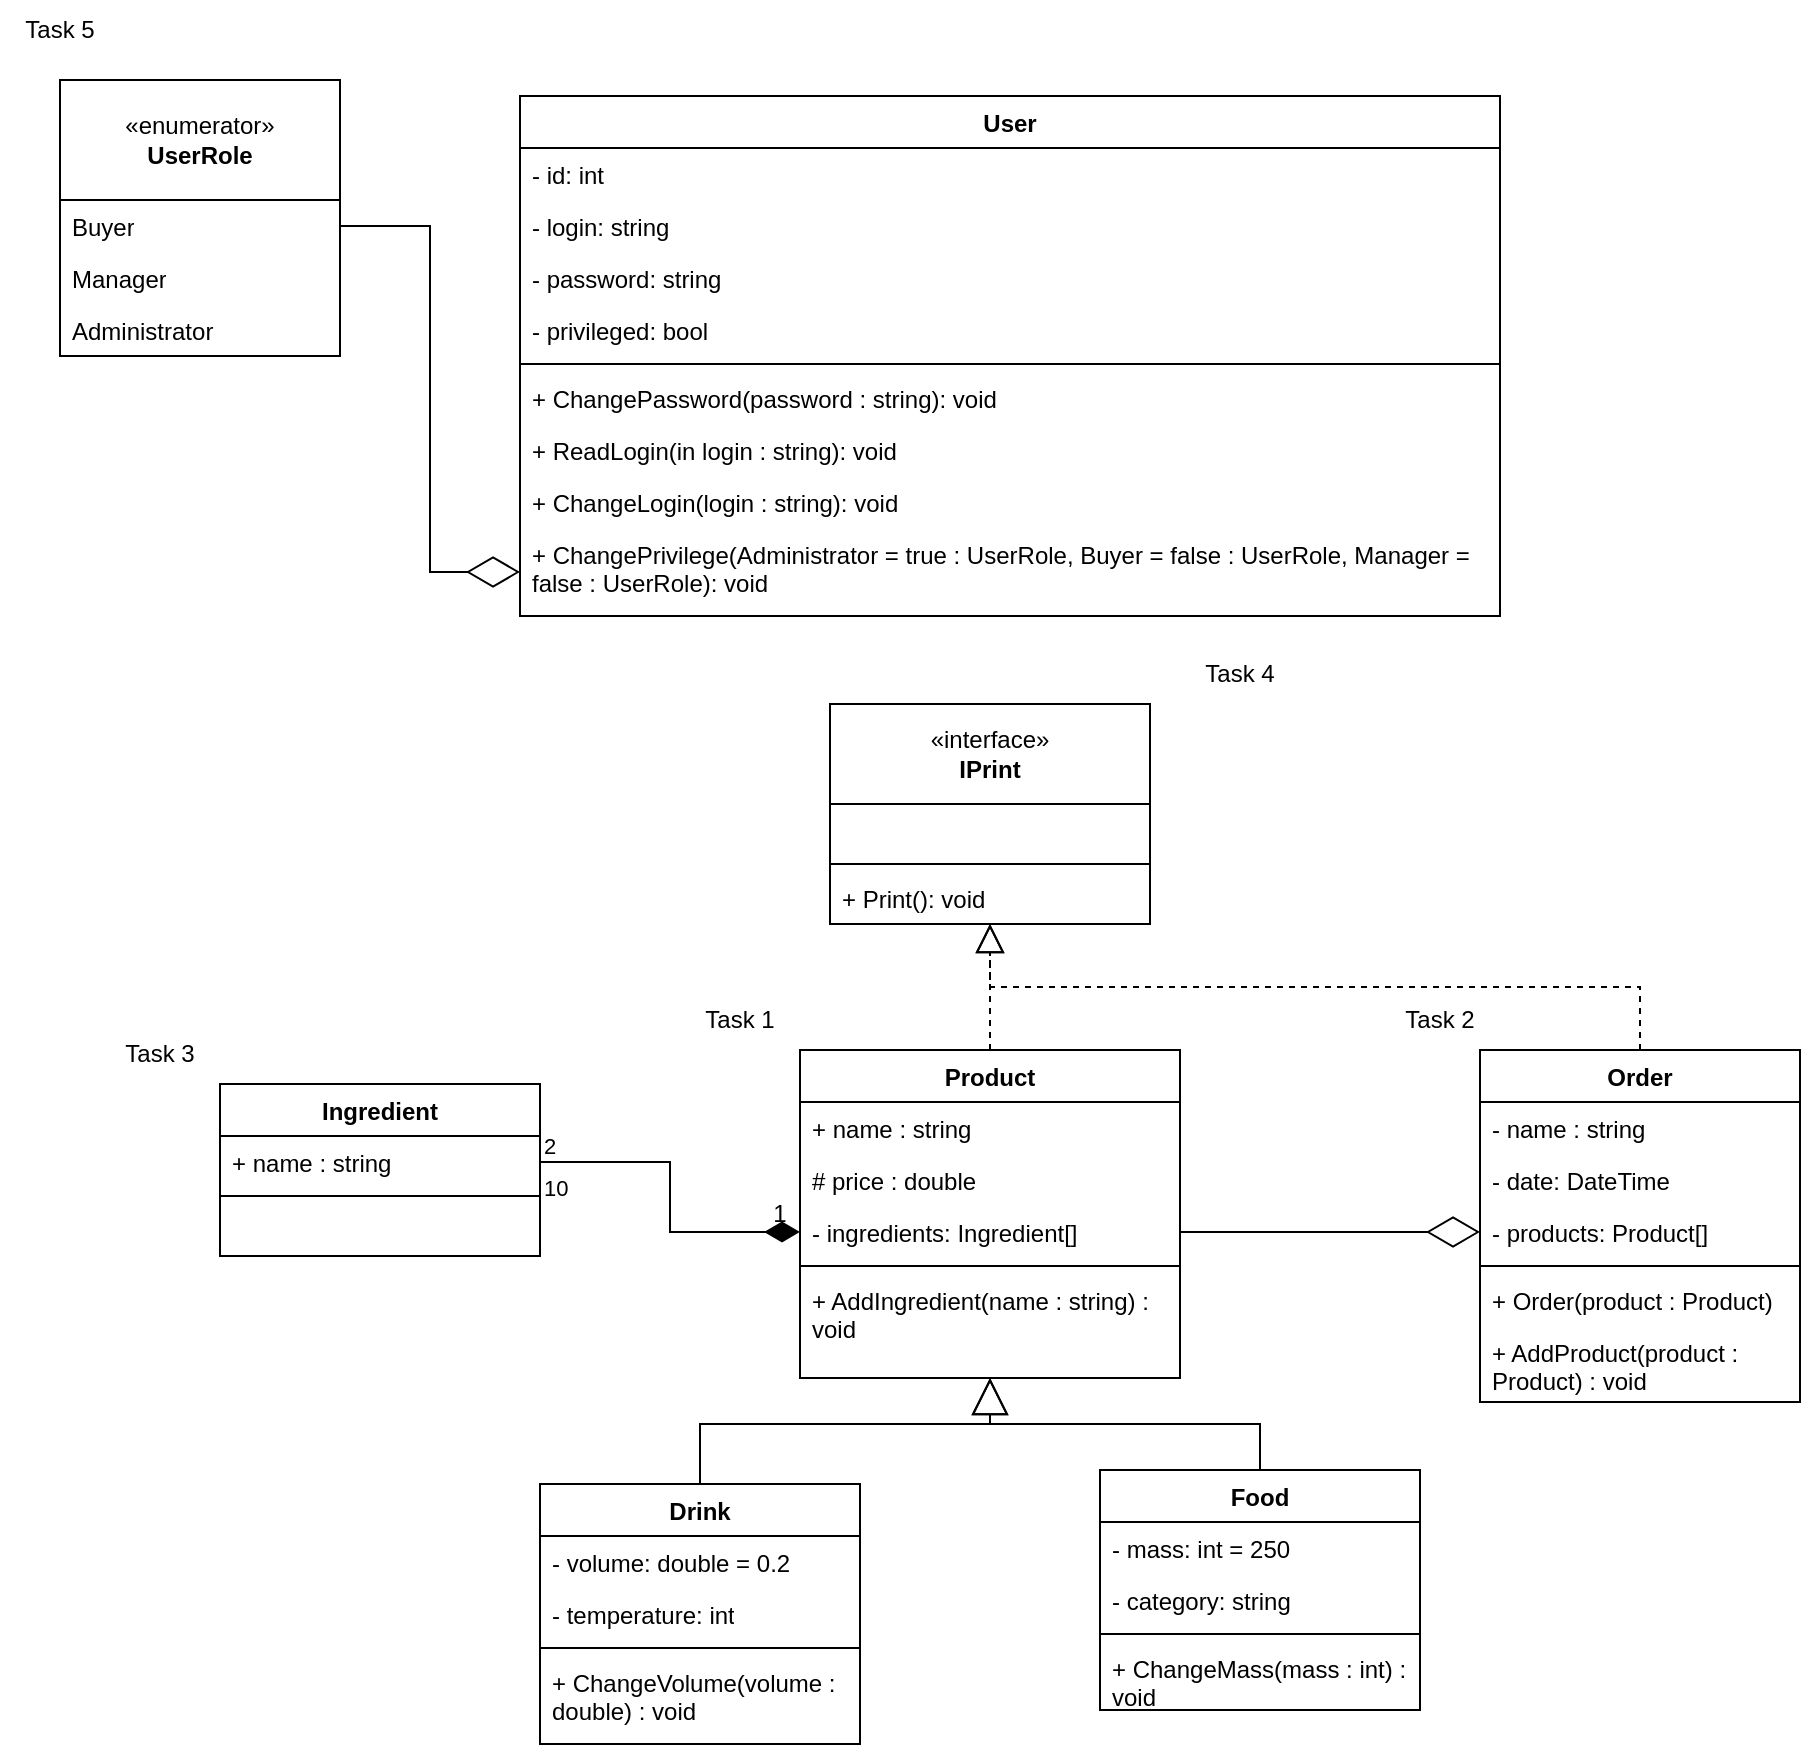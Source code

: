 <mxfile version="23.1.5" type="device">
  <diagram name="Page-1" id="9f46799a-70d6-7492-0946-bef42562c5a5">
    <mxGraphModel dx="1195" dy="1553" grid="1" gridSize="10" guides="1" tooltips="1" connect="1" arrows="1" fold="1" page="1" pageScale="1" pageWidth="1100" pageHeight="850" background="none" math="0" shadow="0">
      <root>
        <mxCell id="0" />
        <mxCell id="1" parent="0" />
        <mxCell id="tjgJbyU3yGhqzwC-RiRf-1" value="Product" style="swimlane;fontStyle=1;align=center;verticalAlign=top;childLayout=stackLayout;horizontal=1;startSize=26;horizontalStack=0;resizeParent=1;resizeParentMax=0;resizeLast=0;collapsible=1;marginBottom=0;whiteSpace=wrap;html=1;" parent="1" vertex="1">
          <mxGeometry x="410" y="153" width="190" height="164" as="geometry" />
        </mxCell>
        <mxCell id="tjgJbyU3yGhqzwC-RiRf-2" value="+ name : string" style="text;strokeColor=none;fillColor=none;align=left;verticalAlign=top;spacingLeft=4;spacingRight=4;overflow=hidden;rotatable=0;points=[[0,0.5],[1,0.5]];portConstraint=eastwest;whiteSpace=wrap;html=1;" parent="tjgJbyU3yGhqzwC-RiRf-1" vertex="1">
          <mxGeometry y="26" width="190" height="26" as="geometry" />
        </mxCell>
        <mxCell id="tjgJbyU3yGhqzwC-RiRf-5" value="# price : double" style="text;strokeColor=none;fillColor=none;align=left;verticalAlign=top;spacingLeft=4;spacingRight=4;overflow=hidden;rotatable=0;points=[[0,0.5],[1,0.5]];portConstraint=eastwest;whiteSpace=wrap;html=1;" parent="tjgJbyU3yGhqzwC-RiRf-1" vertex="1">
          <mxGeometry y="52" width="190" height="26" as="geometry" />
        </mxCell>
        <mxCell id="tjgJbyU3yGhqzwC-RiRf-71" value="- ingredients: Ingredient[]" style="text;strokeColor=none;fillColor=none;align=left;verticalAlign=top;spacingLeft=4;spacingRight=4;overflow=hidden;rotatable=0;points=[[0,0.5],[1,0.5]];portConstraint=eastwest;whiteSpace=wrap;html=1;" parent="tjgJbyU3yGhqzwC-RiRf-1" vertex="1">
          <mxGeometry y="78" width="190" height="26" as="geometry" />
        </mxCell>
        <mxCell id="tjgJbyU3yGhqzwC-RiRf-3" value="" style="line;strokeWidth=1;fillColor=none;align=left;verticalAlign=middle;spacingTop=-1;spacingLeft=3;spacingRight=3;rotatable=0;labelPosition=right;points=[];portConstraint=eastwest;strokeColor=inherit;" parent="tjgJbyU3yGhqzwC-RiRf-1" vertex="1">
          <mxGeometry y="104" width="190" height="8" as="geometry" />
        </mxCell>
        <mxCell id="tjgJbyU3yGhqzwC-RiRf-63" value="+ AddIngredient(name : string) : void" style="text;strokeColor=none;fillColor=none;align=left;verticalAlign=top;spacingLeft=4;spacingRight=4;overflow=hidden;rotatable=0;points=[[0,0.5],[1,0.5]];portConstraint=eastwest;whiteSpace=wrap;html=1;" parent="tjgJbyU3yGhqzwC-RiRf-1" vertex="1">
          <mxGeometry y="112" width="190" height="50" as="geometry" />
        </mxCell>
        <mxCell id="tjgJbyU3yGhqzwC-RiRf-35" value="&amp;nbsp;" style="text;strokeColor=none;fillColor=none;align=left;verticalAlign=top;spacingLeft=4;spacingRight=4;overflow=hidden;rotatable=0;points=[[0,0.5],[1,0.5]];portConstraint=eastwest;whiteSpace=wrap;html=1;" parent="tjgJbyU3yGhqzwC-RiRf-1" vertex="1">
          <mxGeometry y="162" width="190" height="2" as="geometry" />
        </mxCell>
        <mxCell id="tjgJbyU3yGhqzwC-RiRf-6" value="Food" style="swimlane;fontStyle=1;align=center;verticalAlign=top;childLayout=stackLayout;horizontal=1;startSize=26;horizontalStack=0;resizeParent=1;resizeParentMax=0;resizeLast=0;collapsible=1;marginBottom=0;whiteSpace=wrap;html=1;" parent="1" vertex="1">
          <mxGeometry x="560" y="363" width="160" height="120" as="geometry" />
        </mxCell>
        <mxCell id="tjgJbyU3yGhqzwC-RiRf-7" value="- mass: int = 250" style="text;strokeColor=none;fillColor=none;align=left;verticalAlign=top;spacingLeft=4;spacingRight=4;overflow=hidden;rotatable=0;points=[[0,0.5],[1,0.5]];portConstraint=eastwest;whiteSpace=wrap;html=1;" parent="tjgJbyU3yGhqzwC-RiRf-6" vertex="1">
          <mxGeometry y="26" width="160" height="26" as="geometry" />
        </mxCell>
        <mxCell id="tjgJbyU3yGhqzwC-RiRf-15" value="- category: string" style="text;strokeColor=none;fillColor=none;align=left;verticalAlign=top;spacingLeft=4;spacingRight=4;overflow=hidden;rotatable=0;points=[[0,0.5],[1,0.5]];portConstraint=eastwest;whiteSpace=wrap;html=1;" parent="tjgJbyU3yGhqzwC-RiRf-6" vertex="1">
          <mxGeometry y="52" width="160" height="26" as="geometry" />
        </mxCell>
        <mxCell id="tjgJbyU3yGhqzwC-RiRf-8" value="" style="line;strokeWidth=1;fillColor=none;align=left;verticalAlign=middle;spacingTop=-1;spacingLeft=3;spacingRight=3;rotatable=0;labelPosition=right;points=[];portConstraint=eastwest;strokeColor=inherit;" parent="tjgJbyU3yGhqzwC-RiRf-6" vertex="1">
          <mxGeometry y="78" width="160" height="8" as="geometry" />
        </mxCell>
        <mxCell id="tjgJbyU3yGhqzwC-RiRf-28" value="+ ChangeMass(mass : int) : void" style="text;strokeColor=none;fillColor=none;align=left;verticalAlign=top;spacingLeft=4;spacingRight=4;overflow=hidden;rotatable=0;points=[[0,0.5],[1,0.5]];portConstraint=eastwest;whiteSpace=wrap;html=1;" parent="tjgJbyU3yGhqzwC-RiRf-6" vertex="1">
          <mxGeometry y="86" width="160" height="34" as="geometry" />
        </mxCell>
        <mxCell id="tjgJbyU3yGhqzwC-RiRf-14" value="" style="endArrow=block;endSize=16;endFill=0;html=1;rounded=0;entryX=0.5;entryY=1;entryDx=0;entryDy=0;exitX=0.5;exitY=0;exitDx=0;exitDy=0;edgeStyle=orthogonalEdgeStyle;" parent="1" source="tjgJbyU3yGhqzwC-RiRf-6" target="tjgJbyU3yGhqzwC-RiRf-1" edge="1">
          <mxGeometry width="160" relative="1" as="geometry">
            <mxPoint x="390" y="330" as="sourcePoint" />
            <mxPoint x="550" y="330" as="targetPoint" />
          </mxGeometry>
        </mxCell>
        <mxCell id="tjgJbyU3yGhqzwC-RiRf-16" value="Drink" style="swimlane;fontStyle=1;align=center;verticalAlign=top;childLayout=stackLayout;horizontal=1;startSize=26;horizontalStack=0;resizeParent=1;resizeParentMax=0;resizeLast=0;collapsible=1;marginBottom=0;whiteSpace=wrap;html=1;" parent="1" vertex="1">
          <mxGeometry x="280" y="370" width="160" height="130" as="geometry" />
        </mxCell>
        <mxCell id="tjgJbyU3yGhqzwC-RiRf-17" value="- volume: double = 0.2" style="text;strokeColor=none;fillColor=none;align=left;verticalAlign=top;spacingLeft=4;spacingRight=4;overflow=hidden;rotatable=0;points=[[0,0.5],[1,0.5]];portConstraint=eastwest;whiteSpace=wrap;html=1;" parent="tjgJbyU3yGhqzwC-RiRf-16" vertex="1">
          <mxGeometry y="26" width="160" height="26" as="geometry" />
        </mxCell>
        <mxCell id="tjgJbyU3yGhqzwC-RiRf-21" value="- temperature: int" style="text;strokeColor=none;fillColor=none;align=left;verticalAlign=top;spacingLeft=4;spacingRight=4;overflow=hidden;rotatable=0;points=[[0,0.5],[1,0.5]];portConstraint=eastwest;whiteSpace=wrap;html=1;" parent="tjgJbyU3yGhqzwC-RiRf-16" vertex="1">
          <mxGeometry y="52" width="160" height="26" as="geometry" />
        </mxCell>
        <mxCell id="tjgJbyU3yGhqzwC-RiRf-18" value="" style="line;strokeWidth=1;fillColor=none;align=left;verticalAlign=middle;spacingTop=-1;spacingLeft=3;spacingRight=3;rotatable=0;labelPosition=right;points=[];portConstraint=eastwest;strokeColor=inherit;" parent="tjgJbyU3yGhqzwC-RiRf-16" vertex="1">
          <mxGeometry y="78" width="160" height="8" as="geometry" />
        </mxCell>
        <mxCell id="tjgJbyU3yGhqzwC-RiRf-27" value="+ ChangeVolume(volume : double) : void" style="text;strokeColor=none;fillColor=none;align=left;verticalAlign=top;spacingLeft=4;spacingRight=4;overflow=hidden;rotatable=0;points=[[0,0.5],[1,0.5]];portConstraint=eastwest;whiteSpace=wrap;html=1;" parent="tjgJbyU3yGhqzwC-RiRf-16" vertex="1">
          <mxGeometry y="86" width="160" height="44" as="geometry" />
        </mxCell>
        <mxCell id="tjgJbyU3yGhqzwC-RiRf-20" value="" style="endArrow=block;endSize=16;endFill=0;html=1;rounded=0;exitX=0.5;exitY=0;exitDx=0;exitDy=0;entryX=0.5;entryY=1;entryDx=0;entryDy=0;edgeStyle=orthogonalEdgeStyle;" parent="1" source="tjgJbyU3yGhqzwC-RiRf-16" target="tjgJbyU3yGhqzwC-RiRf-1" edge="1">
          <mxGeometry width="160" relative="1" as="geometry">
            <mxPoint x="320" y="300" as="sourcePoint" />
            <mxPoint x="480" y="300" as="targetPoint" />
            <Array as="points">
              <mxPoint x="360" y="340" />
              <mxPoint x="505" y="340" />
            </Array>
          </mxGeometry>
        </mxCell>
        <mxCell id="tjgJbyU3yGhqzwC-RiRf-29" value="Task 1" style="text;html=1;align=center;verticalAlign=middle;whiteSpace=wrap;rounded=0;" parent="1" vertex="1">
          <mxGeometry x="350" y="123" width="60" height="30" as="geometry" />
        </mxCell>
        <mxCell id="tjgJbyU3yGhqzwC-RiRf-31" value="Order" style="swimlane;fontStyle=1;align=center;verticalAlign=top;childLayout=stackLayout;horizontal=1;startSize=26;horizontalStack=0;resizeParent=1;resizeParentMax=0;resizeLast=0;collapsible=1;marginBottom=0;whiteSpace=wrap;html=1;" parent="1" vertex="1">
          <mxGeometry x="750" y="153" width="160" height="176" as="geometry" />
        </mxCell>
        <mxCell id="tjgJbyU3yGhqzwC-RiRf-32" value="- name : string" style="text;strokeColor=none;fillColor=none;align=left;verticalAlign=top;spacingLeft=4;spacingRight=4;overflow=hidden;rotatable=0;points=[[0,0.5],[1,0.5]];portConstraint=eastwest;whiteSpace=wrap;html=1;" parent="tjgJbyU3yGhqzwC-RiRf-31" vertex="1">
          <mxGeometry y="26" width="160" height="26" as="geometry" />
        </mxCell>
        <mxCell id="tjgJbyU3yGhqzwC-RiRf-36" value="- date: DateTime" style="text;strokeColor=none;fillColor=none;align=left;verticalAlign=top;spacingLeft=4;spacingRight=4;overflow=hidden;rotatable=0;points=[[0,0.5],[1,0.5]];portConstraint=eastwest;whiteSpace=wrap;html=1;" parent="tjgJbyU3yGhqzwC-RiRf-31" vertex="1">
          <mxGeometry y="52" width="160" height="26" as="geometry" />
        </mxCell>
        <mxCell id="tjgJbyU3yGhqzwC-RiRf-37" value="- products: Product[]" style="text;strokeColor=none;fillColor=none;align=left;verticalAlign=top;spacingLeft=4;spacingRight=4;overflow=hidden;rotatable=0;points=[[0,0.5],[1,0.5]];portConstraint=eastwest;whiteSpace=wrap;html=1;" parent="tjgJbyU3yGhqzwC-RiRf-31" vertex="1">
          <mxGeometry y="78" width="160" height="26" as="geometry" />
        </mxCell>
        <mxCell id="tjgJbyU3yGhqzwC-RiRf-33" value="" style="line;strokeWidth=1;fillColor=none;align=left;verticalAlign=middle;spacingTop=-1;spacingLeft=3;spacingRight=3;rotatable=0;labelPosition=right;points=[];portConstraint=eastwest;strokeColor=inherit;" parent="tjgJbyU3yGhqzwC-RiRf-31" vertex="1">
          <mxGeometry y="104" width="160" height="8" as="geometry" />
        </mxCell>
        <mxCell id="tjgJbyU3yGhqzwC-RiRf-50" value="+ Order(product : Product)" style="text;strokeColor=none;fillColor=none;align=left;verticalAlign=top;spacingLeft=4;spacingRight=4;overflow=hidden;rotatable=0;points=[[0,0.5],[1,0.5]];portConstraint=eastwest;whiteSpace=wrap;html=1;" parent="tjgJbyU3yGhqzwC-RiRf-31" vertex="1">
          <mxGeometry y="112" width="160" height="26" as="geometry" />
        </mxCell>
        <mxCell id="tjgJbyU3yGhqzwC-RiRf-45" value="+ AddProduct(product : Product) : void" style="text;strokeColor=none;fillColor=none;align=left;verticalAlign=top;spacingLeft=4;spacingRight=4;overflow=hidden;rotatable=0;points=[[0,0.5],[1,0.5]];portConstraint=eastwest;whiteSpace=wrap;html=1;" parent="tjgJbyU3yGhqzwC-RiRf-31" vertex="1">
          <mxGeometry y="138" width="160" height="38" as="geometry" />
        </mxCell>
        <mxCell id="tjgJbyU3yGhqzwC-RiRf-51" value="Task 2" style="text;html=1;align=center;verticalAlign=middle;whiteSpace=wrap;rounded=0;" parent="1" vertex="1">
          <mxGeometry x="700" y="123" width="60" height="30" as="geometry" />
        </mxCell>
        <mxCell id="tjgJbyU3yGhqzwC-RiRf-52" value="Ingredient" style="swimlane;fontStyle=1;align=center;verticalAlign=top;childLayout=stackLayout;horizontal=1;startSize=26;horizontalStack=0;resizeParent=1;resizeParentMax=0;resizeLast=0;collapsible=1;marginBottom=0;whiteSpace=wrap;html=1;" parent="1" vertex="1">
          <mxGeometry x="120" y="170" width="160" height="86" as="geometry" />
        </mxCell>
        <mxCell id="tjgJbyU3yGhqzwC-RiRf-53" value="+ name : string" style="text;strokeColor=none;fillColor=none;align=left;verticalAlign=top;spacingLeft=4;spacingRight=4;overflow=hidden;rotatable=0;points=[[0,0.5],[1,0.5]];portConstraint=eastwest;whiteSpace=wrap;html=1;" parent="tjgJbyU3yGhqzwC-RiRf-52" vertex="1">
          <mxGeometry y="26" width="160" height="26" as="geometry" />
        </mxCell>
        <mxCell id="tjgJbyU3yGhqzwC-RiRf-54" value="" style="line;strokeWidth=1;fillColor=none;align=left;verticalAlign=middle;spacingTop=-1;spacingLeft=3;spacingRight=3;rotatable=0;labelPosition=right;points=[];portConstraint=eastwest;strokeColor=inherit;" parent="tjgJbyU3yGhqzwC-RiRf-52" vertex="1">
          <mxGeometry y="52" width="160" height="8" as="geometry" />
        </mxCell>
        <mxCell id="tjgJbyU3yGhqzwC-RiRf-55" value="&amp;nbsp;" style="text;strokeColor=none;fillColor=none;align=left;verticalAlign=top;spacingLeft=4;spacingRight=4;overflow=hidden;rotatable=0;points=[[0,0.5],[1,0.5]];portConstraint=eastwest;whiteSpace=wrap;html=1;" parent="tjgJbyU3yGhqzwC-RiRf-52" vertex="1">
          <mxGeometry y="60" width="160" height="26" as="geometry" />
        </mxCell>
        <mxCell id="tjgJbyU3yGhqzwC-RiRf-66" value="Task 3" style="text;html=1;align=center;verticalAlign=middle;whiteSpace=wrap;rounded=0;" parent="1" vertex="1">
          <mxGeometry x="60" y="140" width="60" height="30" as="geometry" />
        </mxCell>
        <mxCell id="tjgJbyU3yGhqzwC-RiRf-72" value="" style="endArrow=diamondThin;endFill=0;endSize=24;html=1;rounded=0;exitX=1;exitY=0.5;exitDx=0;exitDy=0;entryX=0;entryY=0.5;entryDx=0;entryDy=0;edgeStyle=orthogonalEdgeStyle;" parent="1" source="tjgJbyU3yGhqzwC-RiRf-71" target="tjgJbyU3yGhqzwC-RiRf-37" edge="1">
          <mxGeometry width="160" relative="1" as="geometry">
            <mxPoint x="600" y="260" as="sourcePoint" />
            <mxPoint x="760" y="260" as="targetPoint" />
          </mxGeometry>
        </mxCell>
        <mxCell id="tjgJbyU3yGhqzwC-RiRf-73" value="10" style="endArrow=diamondThin;endFill=1;html=1;edgeStyle=orthogonalEdgeStyle;align=left;verticalAlign=top;rounded=0;exitX=1;exitY=0.5;exitDx=0;exitDy=0;entryX=0;entryY=0.5;entryDx=0;entryDy=0;strokeWidth=1;startSize=6;endSize=15;" parent="1" source="tjgJbyU3yGhqzwC-RiRf-53" target="tjgJbyU3yGhqzwC-RiRf-71" edge="1">
          <mxGeometry x="-1" relative="1" as="geometry">
            <mxPoint x="260" y="300" as="sourcePoint" />
            <mxPoint x="420" y="300" as="targetPoint" />
          </mxGeometry>
        </mxCell>
        <mxCell id="tjgJbyU3yGhqzwC-RiRf-74" value="2" style="edgeLabel;resizable=0;html=1;align=left;verticalAlign=bottom;" parent="tjgJbyU3yGhqzwC-RiRf-73" connectable="0" vertex="1">
          <mxGeometry x="-1" relative="1" as="geometry" />
        </mxCell>
        <mxCell id="tjgJbyU3yGhqzwC-RiRf-75" value="1" style="text;html=1;align=center;verticalAlign=middle;whiteSpace=wrap;rounded=0;" parent="1" vertex="1">
          <mxGeometry x="380" y="220" width="40" height="30" as="geometry" />
        </mxCell>
        <mxCell id="tjgJbyU3yGhqzwC-RiRf-76" value="Classname" style="swimlane;fontStyle=1;align=center;verticalAlign=top;childLayout=stackLayout;horizontal=1;startSize=0;horizontalStack=0;resizeParent=1;resizeParentMax=0;resizeLast=0;collapsible=1;marginBottom=0;whiteSpace=wrap;html=1;" parent="1" vertex="1">
          <mxGeometry x="425" y="-20" width="160" height="110" as="geometry">
            <mxRectangle x="555" y="-60" width="100" height="30" as="alternateBounds" />
          </mxGeometry>
        </mxCell>
        <mxCell id="tjgJbyU3yGhqzwC-RiRf-80" value="«interface»&lt;br&gt;&lt;b&gt;IPrint&lt;/b&gt;" style="html=1;whiteSpace=wrap;" parent="tjgJbyU3yGhqzwC-RiRf-76" vertex="1">
          <mxGeometry width="160" height="50" as="geometry" />
        </mxCell>
        <mxCell id="tjgJbyU3yGhqzwC-RiRf-77" value="&amp;nbsp;" style="text;strokeColor=none;fillColor=none;align=left;verticalAlign=top;spacingLeft=4;spacingRight=4;overflow=hidden;rotatable=0;points=[[0,0.5],[1,0.5]];portConstraint=eastwest;whiteSpace=wrap;html=1;" parent="tjgJbyU3yGhqzwC-RiRf-76" vertex="1">
          <mxGeometry y="50" width="160" height="26" as="geometry" />
        </mxCell>
        <mxCell id="tjgJbyU3yGhqzwC-RiRf-78" value="" style="line;strokeWidth=1;fillColor=none;align=left;verticalAlign=middle;spacingTop=-1;spacingLeft=3;spacingRight=3;rotatable=0;labelPosition=right;points=[];portConstraint=eastwest;strokeColor=inherit;" parent="tjgJbyU3yGhqzwC-RiRf-76" vertex="1">
          <mxGeometry y="76" width="160" height="8" as="geometry" />
        </mxCell>
        <mxCell id="tjgJbyU3yGhqzwC-RiRf-79" value="+ Print(): void" style="text;strokeColor=none;fillColor=none;align=left;verticalAlign=top;spacingLeft=4;spacingRight=4;overflow=hidden;rotatable=0;points=[[0,0.5],[1,0.5]];portConstraint=eastwest;whiteSpace=wrap;html=1;" parent="tjgJbyU3yGhqzwC-RiRf-76" vertex="1">
          <mxGeometry y="84" width="160" height="26" as="geometry" />
        </mxCell>
        <mxCell id="tjgJbyU3yGhqzwC-RiRf-81" value="" style="endArrow=block;dashed=1;endFill=0;endSize=12;html=1;rounded=0;exitX=0.5;exitY=0;exitDx=0;exitDy=0;entryX=0.5;entryY=1;entryDx=0;entryDy=0;" parent="1" source="tjgJbyU3yGhqzwC-RiRf-1" target="tjgJbyU3yGhqzwC-RiRf-76" edge="1">
          <mxGeometry width="160" relative="1" as="geometry">
            <mxPoint x="460" y="110" as="sourcePoint" />
            <mxPoint x="620" y="110" as="targetPoint" />
          </mxGeometry>
        </mxCell>
        <mxCell id="tjgJbyU3yGhqzwC-RiRf-82" value="" style="endArrow=block;dashed=1;endFill=0;endSize=12;html=1;rounded=0;exitX=0.5;exitY=0;exitDx=0;exitDy=0;entryX=0.5;entryY=1;entryDx=0;entryDy=0;edgeStyle=orthogonalEdgeStyle;" parent="1" source="tjgJbyU3yGhqzwC-RiRf-31" target="tjgJbyU3yGhqzwC-RiRf-76" edge="1">
          <mxGeometry width="160" relative="1" as="geometry">
            <mxPoint x="560" y="110" as="sourcePoint" />
            <mxPoint x="530" y="110" as="targetPoint" />
          </mxGeometry>
        </mxCell>
        <mxCell id="tjgJbyU3yGhqzwC-RiRf-85" value="" style="swimlane;fontStyle=0;childLayout=stackLayout;horizontal=1;startSize=0;fillColor=none;horizontalStack=0;resizeParent=1;resizeParentMax=0;resizeLast=0;collapsible=1;marginBottom=0;whiteSpace=wrap;html=1;" parent="1" vertex="1">
          <mxGeometry x="40" y="-332" width="140" height="138" as="geometry" />
        </mxCell>
        <mxCell id="tjgJbyU3yGhqzwC-RiRf-89" value="«enumerator»&lt;br&gt;&lt;b&gt;UserRole&lt;/b&gt;" style="html=1;dropTarget=0;whiteSpace=wrap;" parent="tjgJbyU3yGhqzwC-RiRf-85" vertex="1">
          <mxGeometry width="140" height="60" as="geometry" />
        </mxCell>
        <mxCell id="tjgJbyU3yGhqzwC-RiRf-86" value="Buyer" style="text;strokeColor=none;fillColor=none;align=left;verticalAlign=top;spacingLeft=4;spacingRight=4;overflow=hidden;rotatable=0;points=[[0,0.5],[1,0.5]];portConstraint=eastwest;whiteSpace=wrap;html=1;" parent="tjgJbyU3yGhqzwC-RiRf-85" vertex="1">
          <mxGeometry y="60" width="140" height="26" as="geometry" />
        </mxCell>
        <mxCell id="tjgJbyU3yGhqzwC-RiRf-87" value="Manager" style="text;strokeColor=none;fillColor=none;align=left;verticalAlign=top;spacingLeft=4;spacingRight=4;overflow=hidden;rotatable=0;points=[[0,0.5],[1,0.5]];portConstraint=eastwest;whiteSpace=wrap;html=1;" parent="tjgJbyU3yGhqzwC-RiRf-85" vertex="1">
          <mxGeometry y="86" width="140" height="26" as="geometry" />
        </mxCell>
        <mxCell id="tjgJbyU3yGhqzwC-RiRf-88" value="Administrator" style="text;strokeColor=none;fillColor=none;align=left;verticalAlign=top;spacingLeft=4;spacingRight=4;overflow=hidden;rotatable=0;points=[[0,0.5],[1,0.5]];portConstraint=eastwest;whiteSpace=wrap;html=1;" parent="tjgJbyU3yGhqzwC-RiRf-85" vertex="1">
          <mxGeometry y="112" width="140" height="26" as="geometry" />
        </mxCell>
        <mxCell id="tjgJbyU3yGhqzwC-RiRf-91" value="User" style="swimlane;fontStyle=1;align=center;verticalAlign=top;childLayout=stackLayout;horizontal=1;startSize=26;horizontalStack=0;resizeParent=1;resizeParentMax=0;resizeLast=0;collapsible=1;marginBottom=0;whiteSpace=wrap;html=1;" parent="1" vertex="1">
          <mxGeometry x="270" y="-324" width="490" height="260" as="geometry" />
        </mxCell>
        <mxCell id="tjgJbyU3yGhqzwC-RiRf-92" value="- id: int" style="text;strokeColor=none;fillColor=none;align=left;verticalAlign=top;spacingLeft=4;spacingRight=4;overflow=hidden;rotatable=0;points=[[0,0.5],[1,0.5]];portConstraint=eastwest;whiteSpace=wrap;html=1;" parent="tjgJbyU3yGhqzwC-RiRf-91" vertex="1">
          <mxGeometry y="26" width="490" height="26" as="geometry" />
        </mxCell>
        <mxCell id="tjgJbyU3yGhqzwC-RiRf-95" value="- login: string" style="text;strokeColor=none;fillColor=none;align=left;verticalAlign=top;spacingLeft=4;spacingRight=4;overflow=hidden;rotatable=0;points=[[0,0.5],[1,0.5]];portConstraint=eastwest;whiteSpace=wrap;html=1;" parent="tjgJbyU3yGhqzwC-RiRf-91" vertex="1">
          <mxGeometry y="52" width="490" height="26" as="geometry" />
        </mxCell>
        <mxCell id="tjgJbyU3yGhqzwC-RiRf-96" value="- password: string" style="text;strokeColor=none;fillColor=none;align=left;verticalAlign=top;spacingLeft=4;spacingRight=4;overflow=hidden;rotatable=0;points=[[0,0.5],[1,0.5]];portConstraint=eastwest;whiteSpace=wrap;html=1;" parent="tjgJbyU3yGhqzwC-RiRf-91" vertex="1">
          <mxGeometry y="78" width="490" height="26" as="geometry" />
        </mxCell>
        <mxCell id="tjgJbyU3yGhqzwC-RiRf-97" value="- privileged: bool" style="text;strokeColor=none;fillColor=none;align=left;verticalAlign=top;spacingLeft=4;spacingRight=4;overflow=hidden;rotatable=0;points=[[0,0.5],[1,0.5]];portConstraint=eastwest;whiteSpace=wrap;html=1;" parent="tjgJbyU3yGhqzwC-RiRf-91" vertex="1">
          <mxGeometry y="104" width="490" height="26" as="geometry" />
        </mxCell>
        <mxCell id="tjgJbyU3yGhqzwC-RiRf-93" value="" style="line;strokeWidth=1;fillColor=none;align=left;verticalAlign=middle;spacingTop=-1;spacingLeft=3;spacingRight=3;rotatable=0;labelPosition=right;points=[];portConstraint=eastwest;strokeColor=inherit;" parent="tjgJbyU3yGhqzwC-RiRf-91" vertex="1">
          <mxGeometry y="130" width="490" height="8" as="geometry" />
        </mxCell>
        <mxCell id="tjgJbyU3yGhqzwC-RiRf-94" value="+ ChangePassword(password : string): void" style="text;strokeColor=none;fillColor=none;align=left;verticalAlign=top;spacingLeft=4;spacingRight=4;overflow=hidden;rotatable=0;points=[[0,0.5],[1,0.5]];portConstraint=eastwest;whiteSpace=wrap;html=1;" parent="tjgJbyU3yGhqzwC-RiRf-91" vertex="1">
          <mxGeometry y="138" width="490" height="26" as="geometry" />
        </mxCell>
        <mxCell id="tjgJbyU3yGhqzwC-RiRf-98" value="+ ReadLogin(in login : string): void" style="text;strokeColor=none;fillColor=none;align=left;verticalAlign=top;spacingLeft=4;spacingRight=4;overflow=hidden;rotatable=0;points=[[0,0.5],[1,0.5]];portConstraint=eastwest;whiteSpace=wrap;html=1;" parent="tjgJbyU3yGhqzwC-RiRf-91" vertex="1">
          <mxGeometry y="164" width="490" height="26" as="geometry" />
        </mxCell>
        <mxCell id="tjgJbyU3yGhqzwC-RiRf-99" value="+ ChangeLogin(login : string): void" style="text;strokeColor=none;fillColor=none;align=left;verticalAlign=top;spacingLeft=4;spacingRight=4;overflow=hidden;rotatable=0;points=[[0,0.5],[1,0.5]];portConstraint=eastwest;whiteSpace=wrap;html=1;" parent="tjgJbyU3yGhqzwC-RiRf-91" vertex="1">
          <mxGeometry y="190" width="490" height="26" as="geometry" />
        </mxCell>
        <mxCell id="tjgJbyU3yGhqzwC-RiRf-100" value="+ ChangePrivilege(Administrator = true : UserRole, Buyer = false : UserRole, Manager = false : UserRole): void" style="text;strokeColor=none;fillColor=none;align=left;verticalAlign=top;spacingLeft=4;spacingRight=4;overflow=hidden;rotatable=0;points=[[0,0.5],[1,0.5]];portConstraint=eastwest;whiteSpace=wrap;html=1;" parent="tjgJbyU3yGhqzwC-RiRf-91" vertex="1">
          <mxGeometry y="216" width="490" height="44" as="geometry" />
        </mxCell>
        <mxCell id="tjgJbyU3yGhqzwC-RiRf-101" value="Task 5" style="text;html=1;align=center;verticalAlign=middle;whiteSpace=wrap;rounded=0;" parent="1" vertex="1">
          <mxGeometry x="10" y="-372" width="60" height="30" as="geometry" />
        </mxCell>
        <mxCell id="tjgJbyU3yGhqzwC-RiRf-102" value="Task 4" style="text;html=1;align=center;verticalAlign=middle;whiteSpace=wrap;rounded=0;" parent="1" vertex="1">
          <mxGeometry x="600" y="-50" width="60" height="30" as="geometry" />
        </mxCell>
        <mxCell id="fCLSqxX1yxno22E08LZQ-2" value="" style="endArrow=diamondThin;endFill=0;endSize=24;html=1;rounded=0;exitX=1;exitY=0.5;exitDx=0;exitDy=0;entryX=0;entryY=0.5;entryDx=0;entryDy=0;edgeStyle=orthogonalEdgeStyle;" edge="1" parent="1" source="tjgJbyU3yGhqzwC-RiRf-86" target="tjgJbyU3yGhqzwC-RiRf-100">
          <mxGeometry width="160" relative="1" as="geometry">
            <mxPoint x="90" y="-140" as="sourcePoint" />
            <mxPoint x="250" y="-140" as="targetPoint" />
          </mxGeometry>
        </mxCell>
      </root>
    </mxGraphModel>
  </diagram>
</mxfile>
